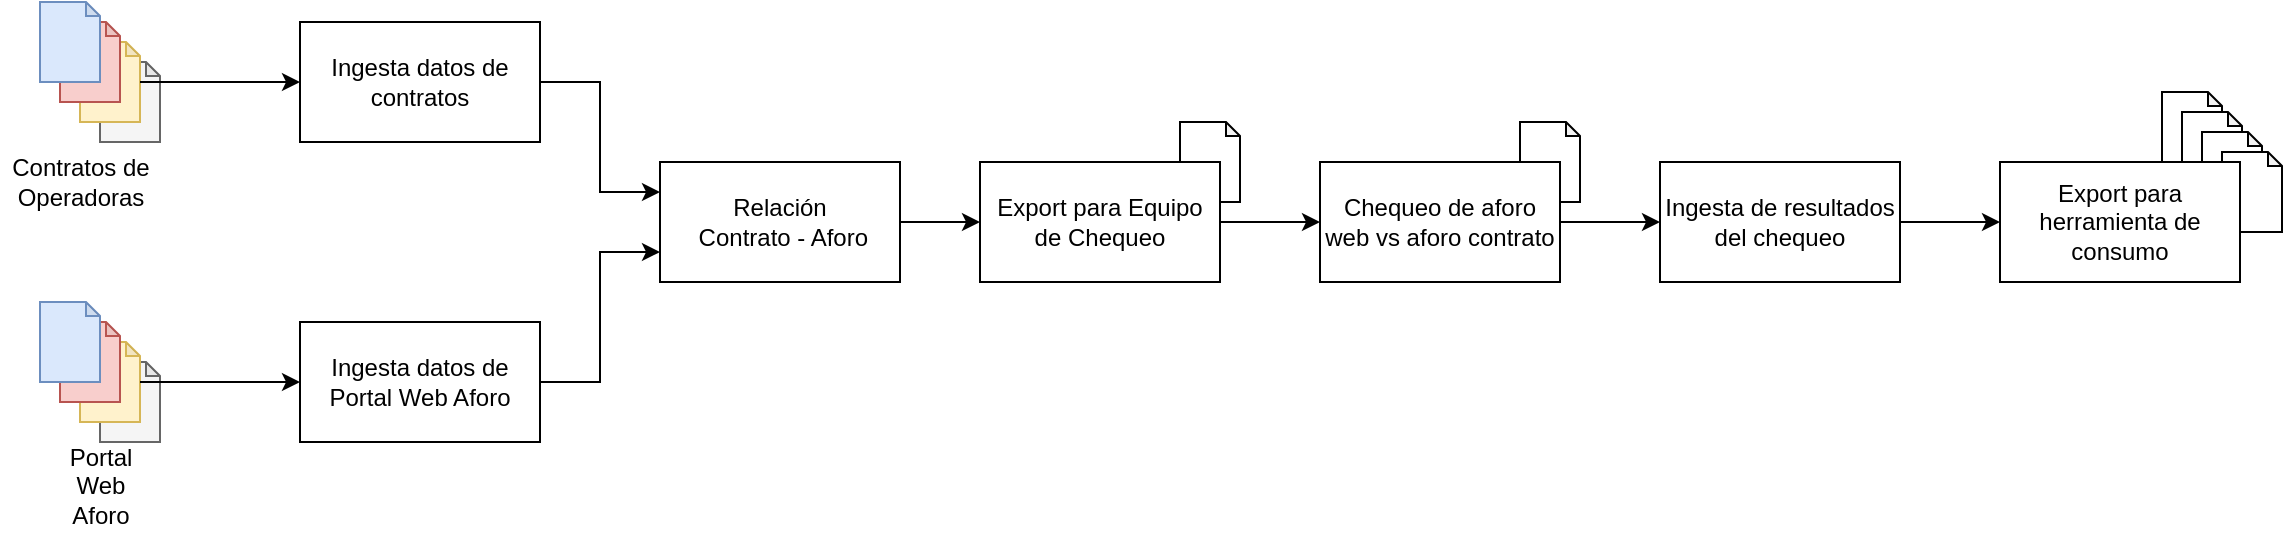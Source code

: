 <mxfile version="13.7.1" type="github">
  <diagram id="ohaQ7qDDl_xORS5_dp5l" name="Page-1">
    <mxGraphModel dx="1038" dy="548" grid="1" gridSize="10" guides="1" tooltips="1" connect="1" arrows="1" fold="1" page="1" pageScale="1" pageWidth="827" pageHeight="1169" math="0" shadow="0">
      <root>
        <mxCell id="0" />
        <mxCell id="1" parent="0" />
        <mxCell id="7UloZuV9Fithq9nVTwPY-39" value="" style="shape=note;whiteSpace=wrap;html=1;backgroundOutline=1;darkOpacity=0.05;size=7;" vertex="1" parent="1">
          <mxGeometry x="1121" y="165" width="30" height="40" as="geometry" />
        </mxCell>
        <mxCell id="7UloZuV9Fithq9nVTwPY-44" value="" style="shape=note;whiteSpace=wrap;html=1;backgroundOutline=1;darkOpacity=0.05;size=7;" vertex="1" parent="1">
          <mxGeometry x="1131" y="175" width="30" height="40" as="geometry" />
        </mxCell>
        <mxCell id="7UloZuV9Fithq9nVTwPY-45" value="" style="shape=note;whiteSpace=wrap;html=1;backgroundOutline=1;darkOpacity=0.05;size=7;" vertex="1" parent="1">
          <mxGeometry x="1141" y="185" width="30" height="40" as="geometry" />
        </mxCell>
        <mxCell id="7UloZuV9Fithq9nVTwPY-46" value="" style="shape=note;whiteSpace=wrap;html=1;backgroundOutline=1;darkOpacity=0.05;size=7;" vertex="1" parent="1">
          <mxGeometry x="1151" y="195" width="30" height="40" as="geometry" />
        </mxCell>
        <mxCell id="7UloZuV9Fithq9nVTwPY-35" value="" style="shape=note;whiteSpace=wrap;html=1;backgroundOutline=1;darkOpacity=0.05;size=7;" vertex="1" parent="1">
          <mxGeometry x="800" y="180" width="30" height="40" as="geometry" />
        </mxCell>
        <mxCell id="7UloZuV9Fithq9nVTwPY-33" value="" style="shape=note;whiteSpace=wrap;html=1;backgroundOutline=1;darkOpacity=0.05;size=7;" vertex="1" parent="1">
          <mxGeometry x="630" y="180" width="30" height="40" as="geometry" />
        </mxCell>
        <mxCell id="7UloZuV9Fithq9nVTwPY-9" value="" style="group" vertex="1" connectable="0" parent="1">
          <mxGeometry x="60" y="120" width="60" height="70" as="geometry" />
        </mxCell>
        <mxCell id="7UloZuV9Fithq9nVTwPY-4" value="" style="shape=note;whiteSpace=wrap;html=1;backgroundOutline=1;darkOpacity=0.05;size=7;fillColor=#f5f5f5;strokeColor=#666666;fontColor=#333333;" vertex="1" parent="7UloZuV9Fithq9nVTwPY-9">
          <mxGeometry x="30" y="30" width="30" height="40" as="geometry" />
        </mxCell>
        <mxCell id="7UloZuV9Fithq9nVTwPY-5" value="" style="shape=note;whiteSpace=wrap;html=1;backgroundOutline=1;darkOpacity=0.05;size=7;fillColor=#fff2cc;strokeColor=#d6b656;" vertex="1" parent="7UloZuV9Fithq9nVTwPY-9">
          <mxGeometry x="20" y="20" width="30" height="40" as="geometry" />
        </mxCell>
        <mxCell id="7UloZuV9Fithq9nVTwPY-6" value="" style="shape=note;whiteSpace=wrap;html=1;backgroundOutline=1;darkOpacity=0.05;size=7;fillColor=#f8cecc;strokeColor=#b85450;" vertex="1" parent="7UloZuV9Fithq9nVTwPY-9">
          <mxGeometry x="10" y="10" width="30" height="40" as="geometry" />
        </mxCell>
        <mxCell id="7UloZuV9Fithq9nVTwPY-7" value="" style="shape=note;whiteSpace=wrap;html=1;backgroundOutline=1;darkOpacity=0.05;size=7;fillColor=#dae8fc;strokeColor=#6c8ebf;" vertex="1" parent="7UloZuV9Fithq9nVTwPY-9">
          <mxGeometry width="30" height="40" as="geometry" />
        </mxCell>
        <mxCell id="7UloZuV9Fithq9nVTwPY-21" value="Portal&lt;br&gt;Web&lt;br&gt;Aforo" style="text;html=1;align=center;verticalAlign=middle;resizable=0;points=[];autosize=1;" vertex="1" parent="1">
          <mxGeometry x="65" y="337" width="50" height="50" as="geometry" />
        </mxCell>
        <mxCell id="7UloZuV9Fithq9nVTwPY-29" style="edgeStyle=orthogonalEdgeStyle;rounded=0;orthogonalLoop=1;jettySize=auto;html=1;exitX=1;exitY=0.5;exitDx=0;exitDy=0;entryX=0;entryY=0.25;entryDx=0;entryDy=0;" edge="1" parent="1" source="7UloZuV9Fithq9nVTwPY-22" target="7UloZuV9Fithq9nVTwPY-24">
          <mxGeometry relative="1" as="geometry" />
        </mxCell>
        <mxCell id="7UloZuV9Fithq9nVTwPY-22" value="Ingesta datos de contratos" style="rounded=0;whiteSpace=wrap;html=1;" vertex="1" parent="1">
          <mxGeometry x="190" y="130" width="120" height="60" as="geometry" />
        </mxCell>
        <mxCell id="7UloZuV9Fithq9nVTwPY-30" style="edgeStyle=orthogonalEdgeStyle;rounded=0;orthogonalLoop=1;jettySize=auto;html=1;exitX=1;exitY=0.5;exitDx=0;exitDy=0;entryX=0;entryY=0.75;entryDx=0;entryDy=0;" edge="1" parent="1" source="7UloZuV9Fithq9nVTwPY-23" target="7UloZuV9Fithq9nVTwPY-24">
          <mxGeometry relative="1" as="geometry" />
        </mxCell>
        <mxCell id="7UloZuV9Fithq9nVTwPY-23" value="Ingesta datos de Portal Web Aforo" style="rounded=0;whiteSpace=wrap;html=1;" vertex="1" parent="1">
          <mxGeometry x="190" y="280" width="120" height="60" as="geometry" />
        </mxCell>
        <mxCell id="7UloZuV9Fithq9nVTwPY-32" style="edgeStyle=orthogonalEdgeStyle;rounded=0;orthogonalLoop=1;jettySize=auto;html=1;exitX=1;exitY=0.5;exitDx=0;exitDy=0;entryX=0;entryY=0.5;entryDx=0;entryDy=0;" edge="1" parent="1" source="7UloZuV9Fithq9nVTwPY-24" target="7UloZuV9Fithq9nVTwPY-31">
          <mxGeometry relative="1" as="geometry" />
        </mxCell>
        <mxCell id="7UloZuV9Fithq9nVTwPY-24" value="Relación&lt;br&gt;&amp;nbsp;Contrato - Aforo" style="rounded=0;whiteSpace=wrap;html=1;" vertex="1" parent="1">
          <mxGeometry x="370" y="200" width="120" height="60" as="geometry" />
        </mxCell>
        <mxCell id="7UloZuV9Fithq9nVTwPY-25" value="Contratos de &lt;br&gt;Operadoras" style="text;html=1;align=center;verticalAlign=middle;resizable=0;points=[];autosize=1;" vertex="1" parent="1">
          <mxGeometry x="40" y="195" width="80" height="30" as="geometry" />
        </mxCell>
        <mxCell id="7UloZuV9Fithq9nVTwPY-41" style="edgeStyle=orthogonalEdgeStyle;rounded=0;orthogonalLoop=1;jettySize=auto;html=1;exitX=1;exitY=0.5;exitDx=0;exitDy=0;entryX=0;entryY=0.5;entryDx=0;entryDy=0;" edge="1" parent="1" source="7UloZuV9Fithq9nVTwPY-31" target="7UloZuV9Fithq9nVTwPY-40">
          <mxGeometry relative="1" as="geometry" />
        </mxCell>
        <mxCell id="7UloZuV9Fithq9nVTwPY-31" value="Export para Equipo de Chequeo" style="rounded=0;whiteSpace=wrap;html=1;" vertex="1" parent="1">
          <mxGeometry x="530" y="200" width="120" height="60" as="geometry" />
        </mxCell>
        <mxCell id="7UloZuV9Fithq9nVTwPY-38" style="edgeStyle=orthogonalEdgeStyle;rounded=0;orthogonalLoop=1;jettySize=auto;html=1;exitX=1;exitY=0.5;exitDx=0;exitDy=0;entryX=0;entryY=0.5;entryDx=0;entryDy=0;" edge="1" parent="1" source="7UloZuV9Fithq9nVTwPY-34" target="7UloZuV9Fithq9nVTwPY-37">
          <mxGeometry relative="1" as="geometry" />
        </mxCell>
        <mxCell id="7UloZuV9Fithq9nVTwPY-34" value="Ingesta de resultados del chequeo" style="rounded=0;whiteSpace=wrap;html=1;" vertex="1" parent="1">
          <mxGeometry x="870" y="200" width="120" height="60" as="geometry" />
        </mxCell>
        <mxCell id="7UloZuV9Fithq9nVTwPY-37" value="Export para herramienta de consumo" style="rounded=0;whiteSpace=wrap;html=1;" vertex="1" parent="1">
          <mxGeometry x="1040" y="200" width="120" height="60" as="geometry" />
        </mxCell>
        <mxCell id="7UloZuV9Fithq9nVTwPY-42" style="edgeStyle=orthogonalEdgeStyle;rounded=0;orthogonalLoop=1;jettySize=auto;html=1;exitX=1;exitY=0.5;exitDx=0;exitDy=0;entryX=0;entryY=0.5;entryDx=0;entryDy=0;" edge="1" parent="1" source="7UloZuV9Fithq9nVTwPY-40" target="7UloZuV9Fithq9nVTwPY-34">
          <mxGeometry relative="1" as="geometry" />
        </mxCell>
        <mxCell id="7UloZuV9Fithq9nVTwPY-40" value="Chequeo de aforo web vs aforo contrato" style="rounded=0;whiteSpace=wrap;html=1;" vertex="1" parent="1">
          <mxGeometry x="700" y="200" width="120" height="60" as="geometry" />
        </mxCell>
        <mxCell id="7UloZuV9Fithq9nVTwPY-53" value="" style="group" vertex="1" connectable="0" parent="1">
          <mxGeometry x="60" y="270" width="60" height="70" as="geometry" />
        </mxCell>
        <mxCell id="7UloZuV9Fithq9nVTwPY-54" value="" style="shape=note;whiteSpace=wrap;html=1;backgroundOutline=1;darkOpacity=0.05;size=7;fillColor=#f5f5f5;strokeColor=#666666;fontColor=#333333;" vertex="1" parent="7UloZuV9Fithq9nVTwPY-53">
          <mxGeometry x="30" y="30" width="30" height="40" as="geometry" />
        </mxCell>
        <mxCell id="7UloZuV9Fithq9nVTwPY-55" value="" style="shape=note;whiteSpace=wrap;html=1;backgroundOutline=1;darkOpacity=0.05;size=7;fillColor=#fff2cc;strokeColor=#d6b656;" vertex="1" parent="7UloZuV9Fithq9nVTwPY-53">
          <mxGeometry x="20" y="20" width="30" height="40" as="geometry" />
        </mxCell>
        <mxCell id="7UloZuV9Fithq9nVTwPY-56" value="" style="shape=note;whiteSpace=wrap;html=1;backgroundOutline=1;darkOpacity=0.05;size=7;fillColor=#f8cecc;strokeColor=#b85450;" vertex="1" parent="7UloZuV9Fithq9nVTwPY-53">
          <mxGeometry x="10" y="10" width="30" height="40" as="geometry" />
        </mxCell>
        <mxCell id="7UloZuV9Fithq9nVTwPY-57" value="" style="shape=note;whiteSpace=wrap;html=1;backgroundOutline=1;darkOpacity=0.05;size=7;fillColor=#dae8fc;strokeColor=#6c8ebf;" vertex="1" parent="7UloZuV9Fithq9nVTwPY-53">
          <mxGeometry width="30" height="40" as="geometry" />
        </mxCell>
        <mxCell id="7UloZuV9Fithq9nVTwPY-59" value="" style="edgeStyle=orthogonalEdgeStyle;rounded=0;orthogonalLoop=1;jettySize=auto;html=1;" edge="1" parent="1" source="7UloZuV9Fithq9nVTwPY-55" target="7UloZuV9Fithq9nVTwPY-23">
          <mxGeometry relative="1" as="geometry" />
        </mxCell>
        <mxCell id="7UloZuV9Fithq9nVTwPY-60" value="" style="edgeStyle=orthogonalEdgeStyle;rounded=0;orthogonalLoop=1;jettySize=auto;html=1;" edge="1" parent="1" source="7UloZuV9Fithq9nVTwPY-5" target="7UloZuV9Fithq9nVTwPY-22">
          <mxGeometry relative="1" as="geometry" />
        </mxCell>
      </root>
    </mxGraphModel>
  </diagram>
</mxfile>
